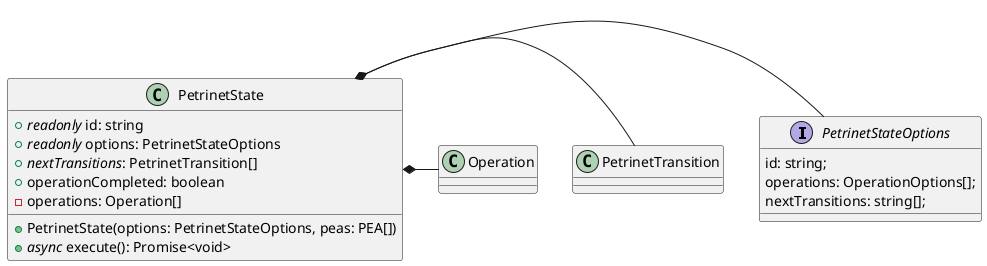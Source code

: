 /*
 * MIT License
 *
 * Copyright (c) 2021 P2O-Lab <p2o-lab@mailbox.tu-dresden.de>,
 * Chair for Process Control Systems, Technische Universität Dresden
 *
 * Permission is hereby granted, free of charge, to any person obtaining a copy
 * of this software and associated documentation files (the "Software"), to deal
 * in the Software without restriction, including without limitation the rights
 * to use, copy, modify, merge, publish, distribute, sublicense, and/or sell
 * copies of the Software, and to permit persons to whom the Software is
 * furnished to do so, subject to the following conditions:
 *
 * The above copyright notice and this permission notice shall be included in all
 * copies or substantial portions of the Software.
 *
 * THE SOFTWARE IS PROVIDED "AS IS", WITHOUT WARRANTY OF ANY KIND, EXPRESS OR
 * IMPLIED, INCLUDING BUT NOT LIMITED TO THE WARRANTIES OF MERCHANTABILITY,
 * FITNESS FOR A PARTICULAR PURPOSE AND NONINFRINGEMENT. IN NO EVENT SHALL THE
 * AUTHORS OR COPYRIGHT HOLDERS BE LIABLE FOR ANY CLAIM, DAMAGES OR OTHER
 * LIABILITY, WHETHER IN AN ACTION OF CONTRACT, TORT OR OTHERWISE, ARISING FROM,
 * OUT OF OR IN CONNECTION WITH THE SOFTWARE OR THE USE OR OTHER DEALINGS IN THE
 * SOFTWARE.
 */
 
@startuml
'https://plantuml.com/class-diagram

interface PetrinetStateOptions{

    id: string;
    operations: OperationOptions[];
    nextTransitions: string[];

}

class PetrinetState{

    + //readonly// id: string
    + //readonly// options: PetrinetStateOptions
    + //nextTransitions//: PetrinetTransition[]
    + operationCompleted: boolean
    - operations: Operation[]

    + PetrinetState(options: PetrinetStateOptions, peas: PEA[])
    + //async// execute(): Promise<void>

}

PetrinetState *- PetrinetStateOptions
PetrinetState *- PetrinetTransition
PetrinetState *- Operation



@enduml
